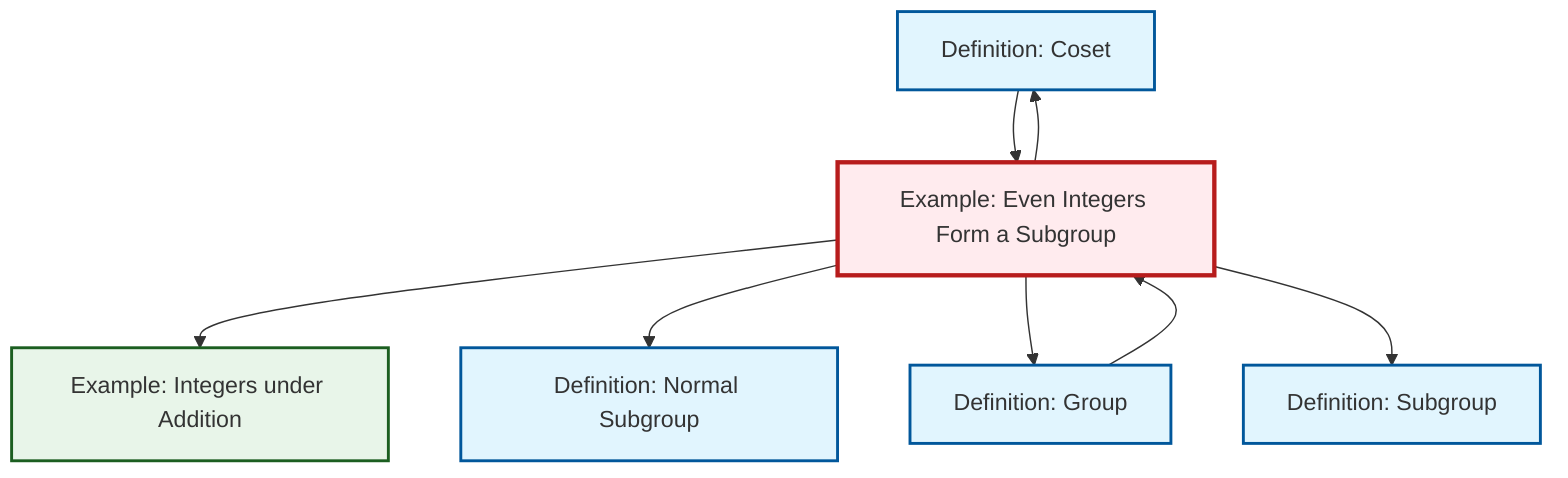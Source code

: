 graph TD
    classDef definition fill:#e1f5fe,stroke:#01579b,stroke-width:2px
    classDef theorem fill:#f3e5f5,stroke:#4a148c,stroke-width:2px
    classDef axiom fill:#fff3e0,stroke:#e65100,stroke-width:2px
    classDef example fill:#e8f5e9,stroke:#1b5e20,stroke-width:2px
    classDef current fill:#ffebee,stroke:#b71c1c,stroke-width:3px
    def-coset["Definition: Coset"]:::definition
    def-group["Definition: Group"]:::definition
    def-normal-subgroup["Definition: Normal Subgroup"]:::definition
    ex-integers-addition["Example: Integers under Addition"]:::example
    ex-even-integers-subgroup["Example: Even Integers Form a Subgroup"]:::example
    def-subgroup["Definition: Subgroup"]:::definition
    ex-even-integers-subgroup --> def-coset
    ex-even-integers-subgroup --> ex-integers-addition
    ex-even-integers-subgroup --> def-normal-subgroup
    def-group --> ex-even-integers-subgroup
    ex-even-integers-subgroup --> def-group
    def-coset --> ex-even-integers-subgroup
    ex-even-integers-subgroup --> def-subgroup
    class ex-even-integers-subgroup current